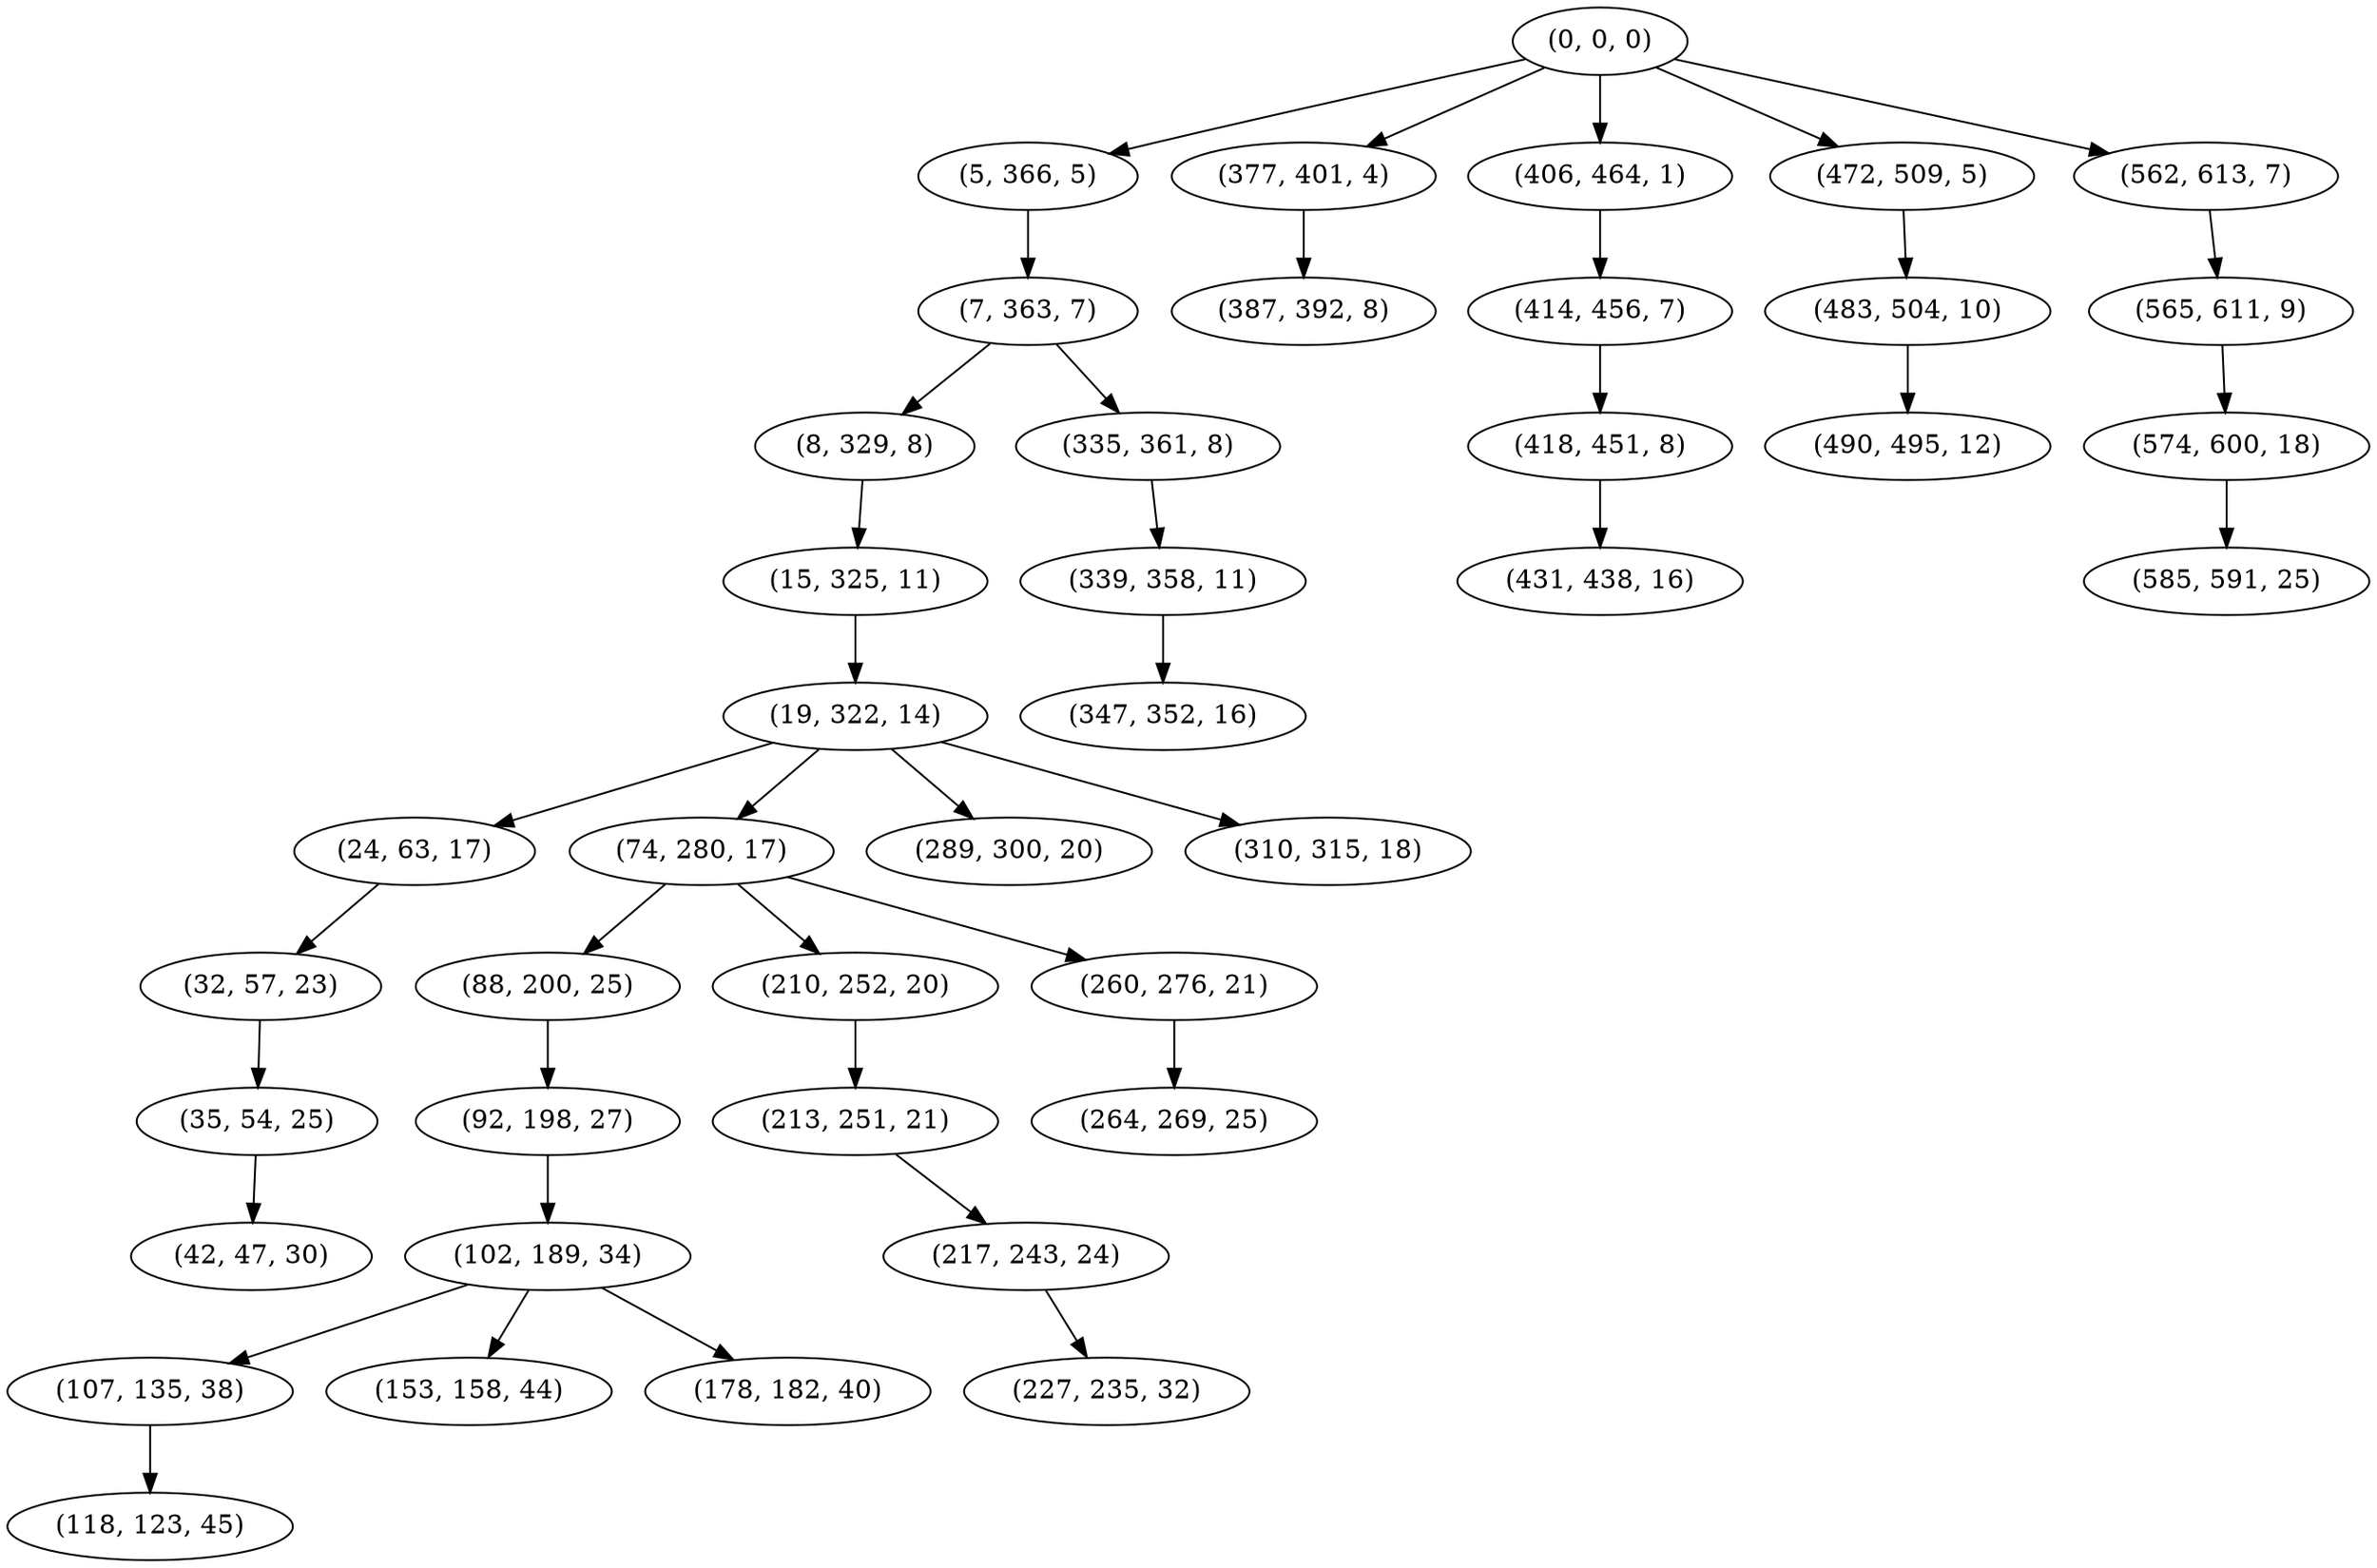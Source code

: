 digraph tree {
    "(0, 0, 0)";
    "(5, 366, 5)";
    "(7, 363, 7)";
    "(8, 329, 8)";
    "(15, 325, 11)";
    "(19, 322, 14)";
    "(24, 63, 17)";
    "(32, 57, 23)";
    "(35, 54, 25)";
    "(42, 47, 30)";
    "(74, 280, 17)";
    "(88, 200, 25)";
    "(92, 198, 27)";
    "(102, 189, 34)";
    "(107, 135, 38)";
    "(118, 123, 45)";
    "(153, 158, 44)";
    "(178, 182, 40)";
    "(210, 252, 20)";
    "(213, 251, 21)";
    "(217, 243, 24)";
    "(227, 235, 32)";
    "(260, 276, 21)";
    "(264, 269, 25)";
    "(289, 300, 20)";
    "(310, 315, 18)";
    "(335, 361, 8)";
    "(339, 358, 11)";
    "(347, 352, 16)";
    "(377, 401, 4)";
    "(387, 392, 8)";
    "(406, 464, 1)";
    "(414, 456, 7)";
    "(418, 451, 8)";
    "(431, 438, 16)";
    "(472, 509, 5)";
    "(483, 504, 10)";
    "(490, 495, 12)";
    "(562, 613, 7)";
    "(565, 611, 9)";
    "(574, 600, 18)";
    "(585, 591, 25)";
    "(0, 0, 0)" -> "(5, 366, 5)";
    "(0, 0, 0)" -> "(377, 401, 4)";
    "(0, 0, 0)" -> "(406, 464, 1)";
    "(0, 0, 0)" -> "(472, 509, 5)";
    "(0, 0, 0)" -> "(562, 613, 7)";
    "(5, 366, 5)" -> "(7, 363, 7)";
    "(7, 363, 7)" -> "(8, 329, 8)";
    "(7, 363, 7)" -> "(335, 361, 8)";
    "(8, 329, 8)" -> "(15, 325, 11)";
    "(15, 325, 11)" -> "(19, 322, 14)";
    "(19, 322, 14)" -> "(24, 63, 17)";
    "(19, 322, 14)" -> "(74, 280, 17)";
    "(19, 322, 14)" -> "(289, 300, 20)";
    "(19, 322, 14)" -> "(310, 315, 18)";
    "(24, 63, 17)" -> "(32, 57, 23)";
    "(32, 57, 23)" -> "(35, 54, 25)";
    "(35, 54, 25)" -> "(42, 47, 30)";
    "(74, 280, 17)" -> "(88, 200, 25)";
    "(74, 280, 17)" -> "(210, 252, 20)";
    "(74, 280, 17)" -> "(260, 276, 21)";
    "(88, 200, 25)" -> "(92, 198, 27)";
    "(92, 198, 27)" -> "(102, 189, 34)";
    "(102, 189, 34)" -> "(107, 135, 38)";
    "(102, 189, 34)" -> "(153, 158, 44)";
    "(102, 189, 34)" -> "(178, 182, 40)";
    "(107, 135, 38)" -> "(118, 123, 45)";
    "(210, 252, 20)" -> "(213, 251, 21)";
    "(213, 251, 21)" -> "(217, 243, 24)";
    "(217, 243, 24)" -> "(227, 235, 32)";
    "(260, 276, 21)" -> "(264, 269, 25)";
    "(335, 361, 8)" -> "(339, 358, 11)";
    "(339, 358, 11)" -> "(347, 352, 16)";
    "(377, 401, 4)" -> "(387, 392, 8)";
    "(406, 464, 1)" -> "(414, 456, 7)";
    "(414, 456, 7)" -> "(418, 451, 8)";
    "(418, 451, 8)" -> "(431, 438, 16)";
    "(472, 509, 5)" -> "(483, 504, 10)";
    "(483, 504, 10)" -> "(490, 495, 12)";
    "(562, 613, 7)" -> "(565, 611, 9)";
    "(565, 611, 9)" -> "(574, 600, 18)";
    "(574, 600, 18)" -> "(585, 591, 25)";
}
